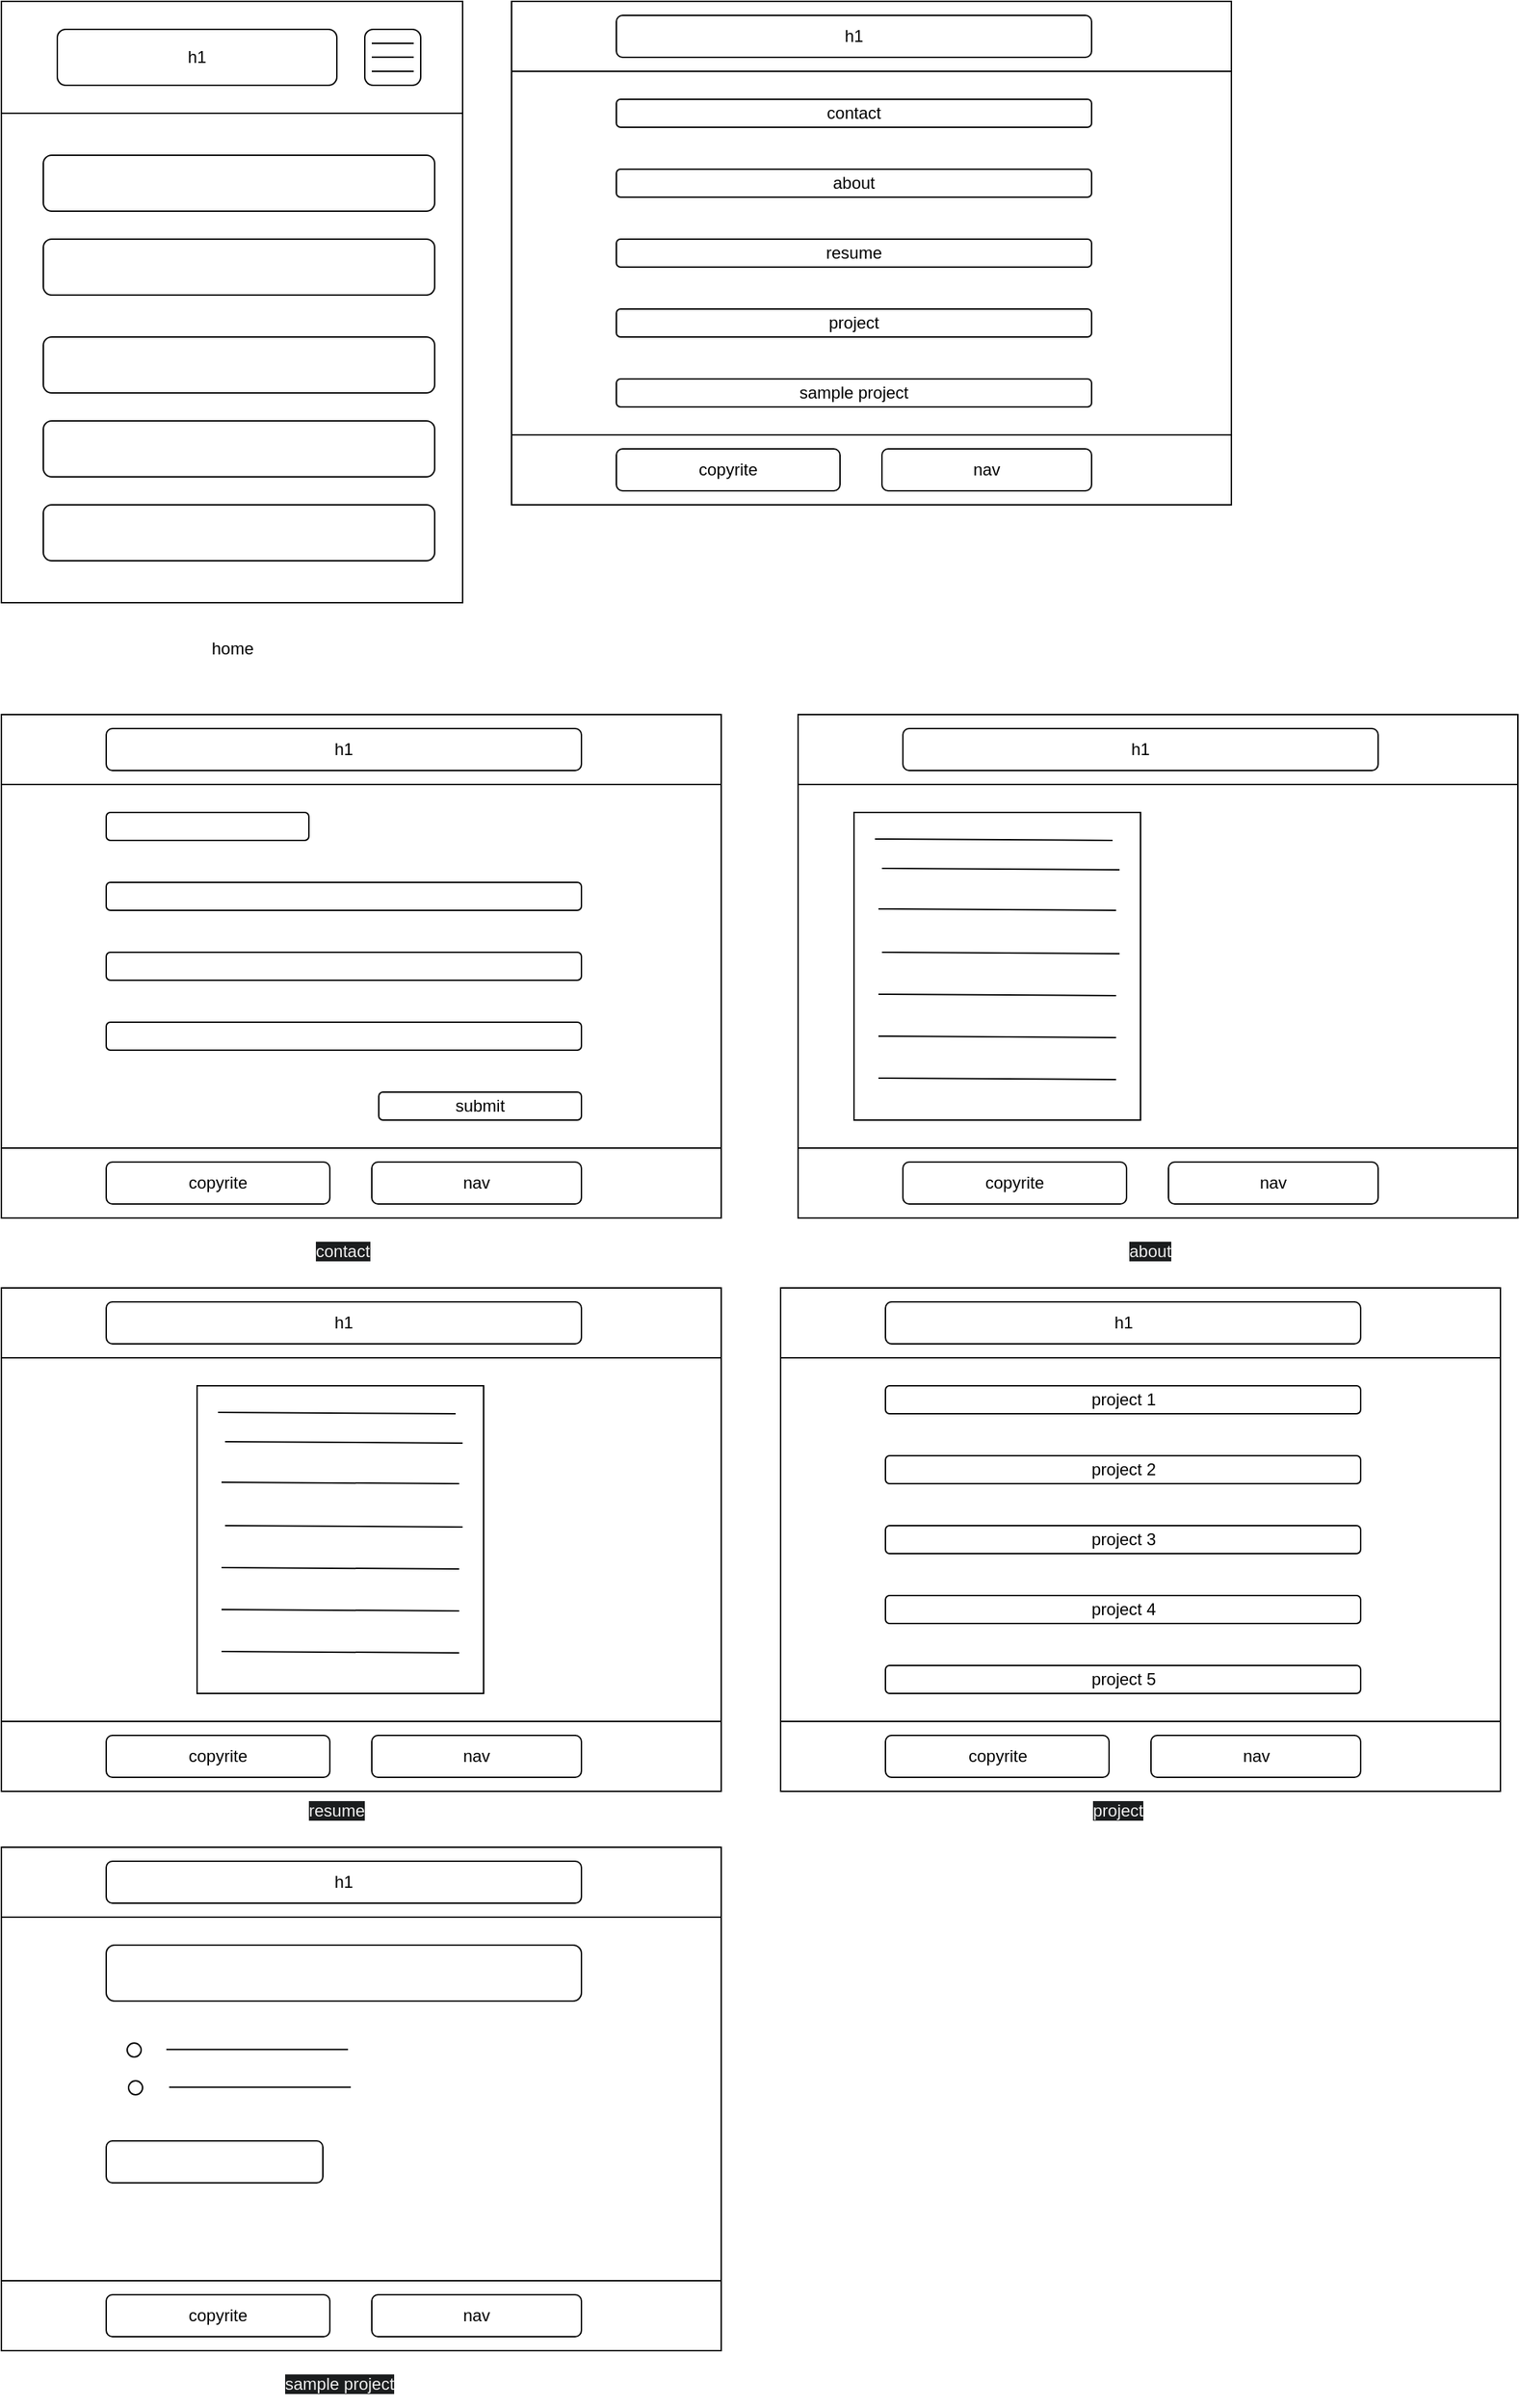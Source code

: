 <mxfile version="24.5.3" type="device">
  <diagram name="Page-1" id="3UFKZAnEB8ansK0Cf9P5">
    <mxGraphModel dx="1195" dy="698" grid="1" gridSize="10" guides="1" tooltips="1" connect="1" arrows="1" fold="1" page="1" pageScale="1" pageWidth="850" pageHeight="1100" math="0" shadow="0">
      <root>
        <mxCell id="0" />
        <mxCell id="1" parent="0" />
        <mxCell id="5BvBw6Kcx2wFL9ISzWlb-2" value="" style="swimlane;startSize=0;" vertex="1" parent="1">
          <mxGeometry y="80" width="330" height="430" as="geometry" />
        </mxCell>
        <mxCell id="5BvBw6Kcx2wFL9ISzWlb-3" value="" style="rounded=0;whiteSpace=wrap;html=1;" vertex="1" parent="5BvBw6Kcx2wFL9ISzWlb-2">
          <mxGeometry width="330" height="80" as="geometry" />
        </mxCell>
        <mxCell id="5BvBw6Kcx2wFL9ISzWlb-4" value="h1" style="rounded=1;whiteSpace=wrap;html=1;" vertex="1" parent="5BvBw6Kcx2wFL9ISzWlb-2">
          <mxGeometry x="40" y="20" width="200" height="40" as="geometry" />
        </mxCell>
        <mxCell id="5BvBw6Kcx2wFL9ISzWlb-5" value="" style="rounded=1;whiteSpace=wrap;html=1;" vertex="1" parent="5BvBw6Kcx2wFL9ISzWlb-2">
          <mxGeometry x="260" y="20" width="40" height="40" as="geometry" />
        </mxCell>
        <mxCell id="5BvBw6Kcx2wFL9ISzWlb-6" value="" style="endArrow=none;html=1;rounded=0;" edge="1" parent="5BvBw6Kcx2wFL9ISzWlb-2">
          <mxGeometry width="50" height="50" relative="1" as="geometry">
            <mxPoint x="265" y="30" as="sourcePoint" />
            <mxPoint x="295" y="30" as="targetPoint" />
          </mxGeometry>
        </mxCell>
        <mxCell id="5BvBw6Kcx2wFL9ISzWlb-7" value="" style="endArrow=none;html=1;rounded=0;" edge="1" parent="5BvBw6Kcx2wFL9ISzWlb-2">
          <mxGeometry width="50" height="50" relative="1" as="geometry">
            <mxPoint x="265" y="39.83" as="sourcePoint" />
            <mxPoint x="295" y="39.83" as="targetPoint" />
          </mxGeometry>
        </mxCell>
        <mxCell id="5BvBw6Kcx2wFL9ISzWlb-8" value="" style="endArrow=none;html=1;rounded=0;" edge="1" parent="5BvBw6Kcx2wFL9ISzWlb-2">
          <mxGeometry width="50" height="50" relative="1" as="geometry">
            <mxPoint x="265" y="50" as="sourcePoint" />
            <mxPoint x="295" y="50" as="targetPoint" />
          </mxGeometry>
        </mxCell>
        <mxCell id="5BvBw6Kcx2wFL9ISzWlb-9" value="" style="rounded=1;whiteSpace=wrap;html=1;" vertex="1" parent="5BvBw6Kcx2wFL9ISzWlb-2">
          <mxGeometry x="30" y="110" width="280" height="40" as="geometry" />
        </mxCell>
        <mxCell id="5BvBw6Kcx2wFL9ISzWlb-19" value="" style="rounded=1;whiteSpace=wrap;html=1;" vertex="1" parent="5BvBw6Kcx2wFL9ISzWlb-2">
          <mxGeometry x="30" y="360" width="280" height="40" as="geometry" />
        </mxCell>
        <mxCell id="5BvBw6Kcx2wFL9ISzWlb-18" value="" style="rounded=1;whiteSpace=wrap;html=1;" vertex="1" parent="5BvBw6Kcx2wFL9ISzWlb-2">
          <mxGeometry x="30" y="300" width="280" height="40" as="geometry" />
        </mxCell>
        <mxCell id="5BvBw6Kcx2wFL9ISzWlb-17" value="" style="rounded=1;whiteSpace=wrap;html=1;" vertex="1" parent="5BvBw6Kcx2wFL9ISzWlb-2">
          <mxGeometry x="30" y="240" width="280" height="40" as="geometry" />
        </mxCell>
        <mxCell id="5BvBw6Kcx2wFL9ISzWlb-16" value="" style="rounded=1;whiteSpace=wrap;html=1;" vertex="1" parent="5BvBw6Kcx2wFL9ISzWlb-2">
          <mxGeometry x="30" y="170" width="280" height="40" as="geometry" />
        </mxCell>
        <mxCell id="5BvBw6Kcx2wFL9ISzWlb-20" value="home" style="text;html=1;align=center;verticalAlign=middle;resizable=0;points=[];autosize=1;strokeColor=none;fillColor=none;" vertex="1" parent="1">
          <mxGeometry x="140" y="528" width="50" height="30" as="geometry" />
        </mxCell>
        <mxCell id="5BvBw6Kcx2wFL9ISzWlb-21" value="" style="rounded=0;whiteSpace=wrap;html=1;" vertex="1" parent="1">
          <mxGeometry x="365" y="80" width="515" height="360" as="geometry" />
        </mxCell>
        <mxCell id="5BvBw6Kcx2wFL9ISzWlb-22" value="" style="rounded=0;whiteSpace=wrap;html=1;" vertex="1" parent="1">
          <mxGeometry x="365" y="80" width="515" height="50" as="geometry" />
        </mxCell>
        <mxCell id="5BvBw6Kcx2wFL9ISzWlb-24" value="" style="rounded=0;whiteSpace=wrap;html=1;" vertex="1" parent="1">
          <mxGeometry x="365" y="390" width="515" height="50" as="geometry" />
        </mxCell>
        <mxCell id="5BvBw6Kcx2wFL9ISzWlb-25" value="copyrite" style="rounded=1;whiteSpace=wrap;html=1;" vertex="1" parent="1">
          <mxGeometry x="440" y="400" width="160" height="30" as="geometry" />
        </mxCell>
        <mxCell id="5BvBw6Kcx2wFL9ISzWlb-26" value="nav" style="rounded=1;whiteSpace=wrap;html=1;" vertex="1" parent="1">
          <mxGeometry x="630" y="400" width="150" height="30" as="geometry" />
        </mxCell>
        <mxCell id="5BvBw6Kcx2wFL9ISzWlb-27" value="h1" style="rounded=1;whiteSpace=wrap;html=1;" vertex="1" parent="1">
          <mxGeometry x="440" y="90" width="340" height="30" as="geometry" />
        </mxCell>
        <mxCell id="5BvBw6Kcx2wFL9ISzWlb-30" value="contact" style="rounded=1;whiteSpace=wrap;html=1;" vertex="1" parent="1">
          <mxGeometry x="440" y="150" width="340" height="20" as="geometry" />
        </mxCell>
        <mxCell id="5BvBw6Kcx2wFL9ISzWlb-31" value="about" style="rounded=1;whiteSpace=wrap;html=1;" vertex="1" parent="1">
          <mxGeometry x="440" y="200" width="340" height="20" as="geometry" />
        </mxCell>
        <mxCell id="5BvBw6Kcx2wFL9ISzWlb-32" value="resume" style="rounded=1;whiteSpace=wrap;html=1;" vertex="1" parent="1">
          <mxGeometry x="440" y="250" width="340" height="20" as="geometry" />
        </mxCell>
        <mxCell id="5BvBw6Kcx2wFL9ISzWlb-33" value="project" style="rounded=1;whiteSpace=wrap;html=1;" vertex="1" parent="1">
          <mxGeometry x="440" y="300" width="340" height="20" as="geometry" />
        </mxCell>
        <mxCell id="5BvBw6Kcx2wFL9ISzWlb-34" value="sample project" style="rounded=1;whiteSpace=wrap;html=1;" vertex="1" parent="1">
          <mxGeometry x="440" y="350" width="340" height="20" as="geometry" />
        </mxCell>
        <mxCell id="5BvBw6Kcx2wFL9ISzWlb-35" value="" style="rounded=0;whiteSpace=wrap;html=1;" vertex="1" parent="1">
          <mxGeometry y="590" width="515" height="360" as="geometry" />
        </mxCell>
        <mxCell id="5BvBw6Kcx2wFL9ISzWlb-36" value="" style="rounded=0;whiteSpace=wrap;html=1;" vertex="1" parent="1">
          <mxGeometry y="590" width="515" height="50" as="geometry" />
        </mxCell>
        <mxCell id="5BvBw6Kcx2wFL9ISzWlb-37" value="" style="rounded=0;whiteSpace=wrap;html=1;" vertex="1" parent="1">
          <mxGeometry y="900" width="515" height="50" as="geometry" />
        </mxCell>
        <mxCell id="5BvBw6Kcx2wFL9ISzWlb-38" value="copyrite" style="rounded=1;whiteSpace=wrap;html=1;" vertex="1" parent="1">
          <mxGeometry x="75" y="910" width="160" height="30" as="geometry" />
        </mxCell>
        <mxCell id="5BvBw6Kcx2wFL9ISzWlb-39" value="nav" style="rounded=1;whiteSpace=wrap;html=1;" vertex="1" parent="1">
          <mxGeometry x="265" y="910" width="150" height="30" as="geometry" />
        </mxCell>
        <mxCell id="5BvBw6Kcx2wFL9ISzWlb-40" value="h1" style="rounded=1;whiteSpace=wrap;html=1;" vertex="1" parent="1">
          <mxGeometry x="75" y="600" width="340" height="30" as="geometry" />
        </mxCell>
        <mxCell id="5BvBw6Kcx2wFL9ISzWlb-41" value="" style="rounded=1;whiteSpace=wrap;html=1;" vertex="1" parent="1">
          <mxGeometry x="75" y="660" width="145" height="20" as="geometry" />
        </mxCell>
        <mxCell id="5BvBw6Kcx2wFL9ISzWlb-42" value="" style="rounded=1;whiteSpace=wrap;html=1;" vertex="1" parent="1">
          <mxGeometry x="75" y="710" width="340" height="20" as="geometry" />
        </mxCell>
        <mxCell id="5BvBw6Kcx2wFL9ISzWlb-43" value="" style="rounded=1;whiteSpace=wrap;html=1;" vertex="1" parent="1">
          <mxGeometry x="75" y="760" width="340" height="20" as="geometry" />
        </mxCell>
        <mxCell id="5BvBw6Kcx2wFL9ISzWlb-44" value="" style="rounded=1;whiteSpace=wrap;html=1;" vertex="1" parent="1">
          <mxGeometry x="75" y="810" width="340" height="20" as="geometry" />
        </mxCell>
        <mxCell id="5BvBw6Kcx2wFL9ISzWlb-45" value="submit" style="rounded=1;whiteSpace=wrap;html=1;" vertex="1" parent="1">
          <mxGeometry x="270" y="860" width="145" height="20" as="geometry" />
        </mxCell>
        <mxCell id="5BvBw6Kcx2wFL9ISzWlb-46" value="" style="rounded=0;whiteSpace=wrap;html=1;" vertex="1" parent="1">
          <mxGeometry x="570" y="590" width="515" height="360" as="geometry" />
        </mxCell>
        <mxCell id="5BvBw6Kcx2wFL9ISzWlb-47" value="" style="rounded=0;whiteSpace=wrap;html=1;" vertex="1" parent="1">
          <mxGeometry x="570" y="590" width="515" height="50" as="geometry" />
        </mxCell>
        <mxCell id="5BvBw6Kcx2wFL9ISzWlb-48" value="" style="rounded=0;whiteSpace=wrap;html=1;" vertex="1" parent="1">
          <mxGeometry x="570" y="900" width="515" height="50" as="geometry" />
        </mxCell>
        <mxCell id="5BvBw6Kcx2wFL9ISzWlb-49" value="copyrite" style="rounded=1;whiteSpace=wrap;html=1;" vertex="1" parent="1">
          <mxGeometry x="645" y="910" width="160" height="30" as="geometry" />
        </mxCell>
        <mxCell id="5BvBw6Kcx2wFL9ISzWlb-50" value="nav" style="rounded=1;whiteSpace=wrap;html=1;" vertex="1" parent="1">
          <mxGeometry x="835" y="910" width="150" height="30" as="geometry" />
        </mxCell>
        <mxCell id="5BvBw6Kcx2wFL9ISzWlb-51" value="h1" style="rounded=1;whiteSpace=wrap;html=1;" vertex="1" parent="1">
          <mxGeometry x="645" y="600" width="340" height="30" as="geometry" />
        </mxCell>
        <mxCell id="5BvBw6Kcx2wFL9ISzWlb-57" value="" style="rounded=0;whiteSpace=wrap;html=1;" vertex="1" parent="1">
          <mxGeometry y="1000" width="515" height="360" as="geometry" />
        </mxCell>
        <mxCell id="5BvBw6Kcx2wFL9ISzWlb-58" value="" style="rounded=0;whiteSpace=wrap;html=1;" vertex="1" parent="1">
          <mxGeometry y="1000" width="515" height="50" as="geometry" />
        </mxCell>
        <mxCell id="5BvBw6Kcx2wFL9ISzWlb-59" value="" style="rounded=0;whiteSpace=wrap;html=1;" vertex="1" parent="1">
          <mxGeometry y="1310" width="515" height="50" as="geometry" />
        </mxCell>
        <mxCell id="5BvBw6Kcx2wFL9ISzWlb-60" value="copyrite" style="rounded=1;whiteSpace=wrap;html=1;" vertex="1" parent="1">
          <mxGeometry x="75" y="1320" width="160" height="30" as="geometry" />
        </mxCell>
        <mxCell id="5BvBw6Kcx2wFL9ISzWlb-61" value="nav" style="rounded=1;whiteSpace=wrap;html=1;" vertex="1" parent="1">
          <mxGeometry x="265" y="1320" width="150" height="30" as="geometry" />
        </mxCell>
        <mxCell id="5BvBw6Kcx2wFL9ISzWlb-62" value="h1" style="rounded=1;whiteSpace=wrap;html=1;" vertex="1" parent="1">
          <mxGeometry x="75" y="1010" width="340" height="30" as="geometry" />
        </mxCell>
        <mxCell id="5BvBw6Kcx2wFL9ISzWlb-68" value="" style="rounded=0;whiteSpace=wrap;html=1;" vertex="1" parent="1">
          <mxGeometry x="557.5" y="1000" width="515" height="360" as="geometry" />
        </mxCell>
        <mxCell id="5BvBw6Kcx2wFL9ISzWlb-69" value="" style="rounded=0;whiteSpace=wrap;html=1;" vertex="1" parent="1">
          <mxGeometry x="557.5" y="1000" width="515" height="50" as="geometry" />
        </mxCell>
        <mxCell id="5BvBw6Kcx2wFL9ISzWlb-70" value="" style="rounded=0;whiteSpace=wrap;html=1;" vertex="1" parent="1">
          <mxGeometry x="557.5" y="1310" width="515" height="50" as="geometry" />
        </mxCell>
        <mxCell id="5BvBw6Kcx2wFL9ISzWlb-71" value="copyrite" style="rounded=1;whiteSpace=wrap;html=1;" vertex="1" parent="1">
          <mxGeometry x="632.5" y="1320" width="160" height="30" as="geometry" />
        </mxCell>
        <mxCell id="5BvBw6Kcx2wFL9ISzWlb-72" value="nav" style="rounded=1;whiteSpace=wrap;html=1;" vertex="1" parent="1">
          <mxGeometry x="822.5" y="1320" width="150" height="30" as="geometry" />
        </mxCell>
        <mxCell id="5BvBw6Kcx2wFL9ISzWlb-73" value="h1" style="rounded=1;whiteSpace=wrap;html=1;" vertex="1" parent="1">
          <mxGeometry x="632.5" y="1010" width="340" height="30" as="geometry" />
        </mxCell>
        <mxCell id="5BvBw6Kcx2wFL9ISzWlb-74" value="project 1" style="rounded=1;whiteSpace=wrap;html=1;" vertex="1" parent="1">
          <mxGeometry x="632.5" y="1070" width="340" height="20" as="geometry" />
        </mxCell>
        <mxCell id="5BvBw6Kcx2wFL9ISzWlb-75" value="project 2" style="rounded=1;whiteSpace=wrap;html=1;" vertex="1" parent="1">
          <mxGeometry x="632.5" y="1120" width="340" height="20" as="geometry" />
        </mxCell>
        <mxCell id="5BvBw6Kcx2wFL9ISzWlb-76" value="project 3" style="rounded=1;whiteSpace=wrap;html=1;" vertex="1" parent="1">
          <mxGeometry x="632.5" y="1170" width="340" height="20" as="geometry" />
        </mxCell>
        <mxCell id="5BvBw6Kcx2wFL9ISzWlb-77" value="project 4" style="rounded=1;whiteSpace=wrap;html=1;" vertex="1" parent="1">
          <mxGeometry x="632.5" y="1220" width="340" height="20" as="geometry" />
        </mxCell>
        <mxCell id="5BvBw6Kcx2wFL9ISzWlb-78" value="project 5" style="rounded=1;whiteSpace=wrap;html=1;" vertex="1" parent="1">
          <mxGeometry x="632.5" y="1270" width="340" height="20" as="geometry" />
        </mxCell>
        <mxCell id="5BvBw6Kcx2wFL9ISzWlb-79" value="" style="rounded=0;whiteSpace=wrap;html=1;" vertex="1" parent="1">
          <mxGeometry y="1400" width="515" height="360" as="geometry" />
        </mxCell>
        <mxCell id="5BvBw6Kcx2wFL9ISzWlb-80" value="" style="rounded=0;whiteSpace=wrap;html=1;" vertex="1" parent="1">
          <mxGeometry y="1400" width="515" height="50" as="geometry" />
        </mxCell>
        <mxCell id="5BvBw6Kcx2wFL9ISzWlb-81" value="" style="rounded=0;whiteSpace=wrap;html=1;" vertex="1" parent="1">
          <mxGeometry y="1710" width="515" height="50" as="geometry" />
        </mxCell>
        <mxCell id="5BvBw6Kcx2wFL9ISzWlb-82" value="copyrite" style="rounded=1;whiteSpace=wrap;html=1;" vertex="1" parent="1">
          <mxGeometry x="75" y="1720" width="160" height="30" as="geometry" />
        </mxCell>
        <mxCell id="5BvBw6Kcx2wFL9ISzWlb-83" value="nav" style="rounded=1;whiteSpace=wrap;html=1;" vertex="1" parent="1">
          <mxGeometry x="265" y="1720" width="150" height="30" as="geometry" />
        </mxCell>
        <mxCell id="5BvBw6Kcx2wFL9ISzWlb-84" value="h1" style="rounded=1;whiteSpace=wrap;html=1;" vertex="1" parent="1">
          <mxGeometry x="75" y="1410" width="340" height="30" as="geometry" />
        </mxCell>
        <mxCell id="5BvBw6Kcx2wFL9ISzWlb-85" value="" style="rounded=1;whiteSpace=wrap;html=1;" vertex="1" parent="1">
          <mxGeometry x="75" y="1470" width="340" height="40" as="geometry" />
        </mxCell>
        <mxCell id="5BvBw6Kcx2wFL9ISzWlb-89" value="" style="rounded=1;whiteSpace=wrap;html=1;" vertex="1" parent="1">
          <mxGeometry x="75" y="1610" width="155" height="30" as="geometry" />
        </mxCell>
        <mxCell id="5BvBw6Kcx2wFL9ISzWlb-90" value="&lt;span style=&quot;color: rgb(240, 240, 240); font-family: Helvetica; font-size: 12px; font-style: normal; font-variant-ligatures: normal; font-variant-caps: normal; font-weight: 400; letter-spacing: normal; orphans: 2; text-align: center; text-indent: 0px; text-transform: none; widows: 2; word-spacing: 0px; -webkit-text-stroke-width: 0px; white-space: normal; background-color: rgb(27, 29, 30); text-decoration-thickness: initial; text-decoration-style: initial; text-decoration-color: initial; display: inline !important; float: none;&quot;&gt;contact&lt;/span&gt;" style="text;whiteSpace=wrap;html=1;" vertex="1" parent="1">
          <mxGeometry x="222.5" y="960" width="47.5" height="30" as="geometry" />
        </mxCell>
        <mxCell id="5BvBw6Kcx2wFL9ISzWlb-91" value="&lt;span style=&quot;color: rgb(240, 240, 240); font-family: Helvetica; font-size: 12px; font-style: normal; font-variant-ligatures: normal; font-variant-caps: normal; font-weight: 400; letter-spacing: normal; orphans: 2; text-align: center; text-indent: 0px; text-transform: none; widows: 2; word-spacing: 0px; -webkit-text-stroke-width: 0px; white-space: normal; background-color: rgb(27, 29, 30); text-decoration-thickness: initial; text-decoration-style: initial; text-decoration-color: initial; display: inline !important; float: none;&quot;&gt;about&lt;/span&gt;" style="text;whiteSpace=wrap;html=1;" vertex="1" parent="1">
          <mxGeometry x="805" y="960" width="45" height="30" as="geometry" />
        </mxCell>
        <mxCell id="5BvBw6Kcx2wFL9ISzWlb-92" value="&lt;span style=&quot;color: rgb(240, 240, 240); font-family: Helvetica; font-size: 12px; font-style: normal; font-variant-ligatures: normal; font-variant-caps: normal; font-weight: 400; letter-spacing: normal; orphans: 2; text-align: center; text-indent: 0px; text-transform: none; widows: 2; word-spacing: 0px; -webkit-text-stroke-width: 0px; white-space: normal; background-color: rgb(27, 29, 30); text-decoration-thickness: initial; text-decoration-style: initial; text-decoration-color: initial; display: inline !important; float: none;&quot;&gt;resume&lt;/span&gt;" style="text;whiteSpace=wrap;html=1;" vertex="1" parent="1">
          <mxGeometry x="217.5" y="1360" width="50" height="30" as="geometry" />
        </mxCell>
        <mxCell id="5BvBw6Kcx2wFL9ISzWlb-93" value="&lt;span style=&quot;color: rgb(240, 240, 240); font-family: Helvetica; font-size: 12px; font-style: normal; font-variant-ligatures: normal; font-variant-caps: normal; font-weight: 400; letter-spacing: normal; orphans: 2; text-align: center; text-indent: 0px; text-transform: none; widows: 2; word-spacing: 0px; -webkit-text-stroke-width: 0px; white-space: normal; background-color: rgb(27, 29, 30); text-decoration-thickness: initial; text-decoration-style: initial; text-decoration-color: initial; display: inline !important; float: none;&quot;&gt;project&lt;/span&gt;" style="text;whiteSpace=wrap;html=1;" vertex="1" parent="1">
          <mxGeometry x="778.75" y="1360" width="50" height="20" as="geometry" />
        </mxCell>
        <mxCell id="5BvBw6Kcx2wFL9ISzWlb-94" value="&lt;span style=&quot;color: rgb(240, 240, 240); font-family: Helvetica; font-size: 12px; font-style: normal; font-variant-ligatures: normal; font-variant-caps: normal; font-weight: 400; letter-spacing: normal; orphans: 2; text-align: center; text-indent: 0px; text-transform: none; widows: 2; word-spacing: 0px; -webkit-text-stroke-width: 0px; white-space: normal; background-color: rgb(27, 29, 30); text-decoration-thickness: initial; text-decoration-style: initial; text-decoration-color: initial; display: inline !important; float: none;&quot;&gt;sample project&lt;/span&gt;" style="text;whiteSpace=wrap;html=1;" vertex="1" parent="1">
          <mxGeometry x="201.25" y="1770" width="90" height="30" as="geometry" />
        </mxCell>
        <mxCell id="5BvBw6Kcx2wFL9ISzWlb-95" value="" style="rounded=0;whiteSpace=wrap;html=1;" vertex="1" parent="1">
          <mxGeometry x="140" y="1070" width="205" height="220" as="geometry" />
        </mxCell>
        <mxCell id="5BvBw6Kcx2wFL9ISzWlb-98" value="" style="endArrow=none;html=1;rounded=0;" edge="1" parent="1">
          <mxGeometry width="50" height="50" relative="1" as="geometry">
            <mxPoint x="155" y="1089" as="sourcePoint" />
            <mxPoint x="325" y="1090" as="targetPoint" />
          </mxGeometry>
        </mxCell>
        <mxCell id="5BvBw6Kcx2wFL9ISzWlb-101" value="" style="endArrow=none;html=1;rounded=0;" edge="1" parent="1">
          <mxGeometry width="50" height="50" relative="1" as="geometry">
            <mxPoint x="157.5" y="1260" as="sourcePoint" />
            <mxPoint x="327.5" y="1261" as="targetPoint" />
          </mxGeometry>
        </mxCell>
        <mxCell id="5BvBw6Kcx2wFL9ISzWlb-102" value="" style="endArrow=none;html=1;rounded=0;" edge="1" parent="1">
          <mxGeometry width="50" height="50" relative="1" as="geometry">
            <mxPoint x="157.5" y="1230" as="sourcePoint" />
            <mxPoint x="327.5" y="1231" as="targetPoint" />
          </mxGeometry>
        </mxCell>
        <mxCell id="5BvBw6Kcx2wFL9ISzWlb-103" value="" style="endArrow=none;html=1;rounded=0;" edge="1" parent="1">
          <mxGeometry width="50" height="50" relative="1" as="geometry">
            <mxPoint x="157.5" y="1200" as="sourcePoint" />
            <mxPoint x="327.5" y="1201" as="targetPoint" />
          </mxGeometry>
        </mxCell>
        <mxCell id="5BvBw6Kcx2wFL9ISzWlb-104" value="" style="endArrow=none;html=1;rounded=0;" edge="1" parent="1">
          <mxGeometry width="50" height="50" relative="1" as="geometry">
            <mxPoint x="160" y="1170" as="sourcePoint" />
            <mxPoint x="330" y="1171" as="targetPoint" />
          </mxGeometry>
        </mxCell>
        <mxCell id="5BvBw6Kcx2wFL9ISzWlb-105" value="" style="endArrow=none;html=1;rounded=0;" edge="1" parent="1">
          <mxGeometry width="50" height="50" relative="1" as="geometry">
            <mxPoint x="157.5" y="1139" as="sourcePoint" />
            <mxPoint x="327.5" y="1140" as="targetPoint" />
          </mxGeometry>
        </mxCell>
        <mxCell id="5BvBw6Kcx2wFL9ISzWlb-106" value="" style="endArrow=none;html=1;rounded=0;" edge="1" parent="1">
          <mxGeometry width="50" height="50" relative="1" as="geometry">
            <mxPoint x="160" y="1110" as="sourcePoint" />
            <mxPoint x="330" y="1111" as="targetPoint" />
          </mxGeometry>
        </mxCell>
        <mxCell id="5BvBw6Kcx2wFL9ISzWlb-108" value="" style="rounded=0;whiteSpace=wrap;html=1;" vertex="1" parent="1">
          <mxGeometry x="610" y="660" width="205" height="220" as="geometry" />
        </mxCell>
        <mxCell id="5BvBw6Kcx2wFL9ISzWlb-109" value="" style="endArrow=none;html=1;rounded=0;" edge="1" parent="1">
          <mxGeometry width="50" height="50" relative="1" as="geometry">
            <mxPoint x="625" y="679" as="sourcePoint" />
            <mxPoint x="795" y="680" as="targetPoint" />
          </mxGeometry>
        </mxCell>
        <mxCell id="5BvBw6Kcx2wFL9ISzWlb-110" value="" style="endArrow=none;html=1;rounded=0;" edge="1" parent="1">
          <mxGeometry width="50" height="50" relative="1" as="geometry">
            <mxPoint x="627.5" y="850" as="sourcePoint" />
            <mxPoint x="797.5" y="851" as="targetPoint" />
          </mxGeometry>
        </mxCell>
        <mxCell id="5BvBw6Kcx2wFL9ISzWlb-111" value="" style="endArrow=none;html=1;rounded=0;" edge="1" parent="1">
          <mxGeometry width="50" height="50" relative="1" as="geometry">
            <mxPoint x="627.5" y="820" as="sourcePoint" />
            <mxPoint x="797.5" y="821" as="targetPoint" />
          </mxGeometry>
        </mxCell>
        <mxCell id="5BvBw6Kcx2wFL9ISzWlb-112" value="" style="endArrow=none;html=1;rounded=0;" edge="1" parent="1">
          <mxGeometry width="50" height="50" relative="1" as="geometry">
            <mxPoint x="627.5" y="790" as="sourcePoint" />
            <mxPoint x="797.5" y="791" as="targetPoint" />
          </mxGeometry>
        </mxCell>
        <mxCell id="5BvBw6Kcx2wFL9ISzWlb-113" value="" style="endArrow=none;html=1;rounded=0;" edge="1" parent="1">
          <mxGeometry width="50" height="50" relative="1" as="geometry">
            <mxPoint x="630" y="760" as="sourcePoint" />
            <mxPoint x="800" y="761" as="targetPoint" />
          </mxGeometry>
        </mxCell>
        <mxCell id="5BvBw6Kcx2wFL9ISzWlb-114" value="" style="endArrow=none;html=1;rounded=0;" edge="1" parent="1">
          <mxGeometry width="50" height="50" relative="1" as="geometry">
            <mxPoint x="627.5" y="729" as="sourcePoint" />
            <mxPoint x="797.5" y="730" as="targetPoint" />
          </mxGeometry>
        </mxCell>
        <mxCell id="5BvBw6Kcx2wFL9ISzWlb-115" value="" style="endArrow=none;html=1;rounded=0;" edge="1" parent="1">
          <mxGeometry width="50" height="50" relative="1" as="geometry">
            <mxPoint x="630" y="700" as="sourcePoint" />
            <mxPoint x="800" y="701" as="targetPoint" />
          </mxGeometry>
        </mxCell>
        <mxCell id="5BvBw6Kcx2wFL9ISzWlb-116" value="" style="ellipse;whiteSpace=wrap;html=1;aspect=fixed;" vertex="1" parent="1">
          <mxGeometry x="90" y="1540" width="10" height="10" as="geometry" />
        </mxCell>
        <mxCell id="5BvBw6Kcx2wFL9ISzWlb-117" value="" style="ellipse;whiteSpace=wrap;html=1;aspect=fixed;" vertex="1" parent="1">
          <mxGeometry x="91" y="1567" width="10" height="10" as="geometry" />
        </mxCell>
        <mxCell id="5BvBw6Kcx2wFL9ISzWlb-119" value="" style="endArrow=none;html=1;rounded=0;" edge="1" parent="1">
          <mxGeometry width="50" height="50" relative="1" as="geometry">
            <mxPoint x="118" y="1544.58" as="sourcePoint" />
            <mxPoint x="248" y="1544.58" as="targetPoint" />
          </mxGeometry>
        </mxCell>
        <mxCell id="5BvBw6Kcx2wFL9ISzWlb-120" value="" style="endArrow=none;html=1;rounded=0;" edge="1" parent="1">
          <mxGeometry width="50" height="50" relative="1" as="geometry">
            <mxPoint x="120" y="1571.58" as="sourcePoint" />
            <mxPoint x="250" y="1571.58" as="targetPoint" />
          </mxGeometry>
        </mxCell>
      </root>
    </mxGraphModel>
  </diagram>
</mxfile>
